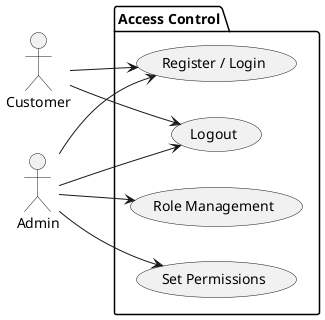 @startuml UC_AccessControl
left to right direction
actor Customer as Buyer
actor Admin as SysAdmin

package "Access Control" {
  usecase "Register / Login" as UC_Login
  usecase "Logout" as UC_Logout
  usecase "Role Management" as UC_RoleMgmt
  usecase "Set Permissions" as UC_Perms
}

Buyer --> UC_Login
Buyer --> UC_Logout

SysAdmin --> UC_Login
SysAdmin --> UC_Logout
SysAdmin --> UC_RoleMgmt
SysAdmin --> UC_Perms
@enduml
